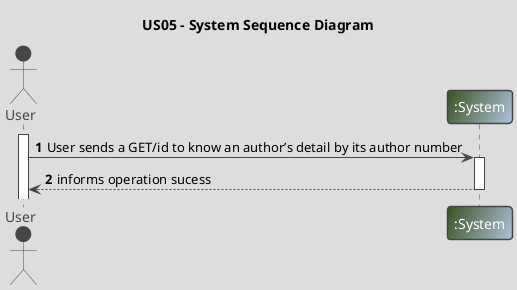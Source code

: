 @startuml
'https://plantuml.com/sequence-diagram

title US05 - System Sequence Diagram

autoactivate on
autonumber

!theme toy

actor "User" as U
participant ":System" as S #3B5323FF/B0C4DEFF

activate U



U -> S: User sends a GET/id to know an author’s detail by its author number
S --> U: informs operation sucess



@enduml
